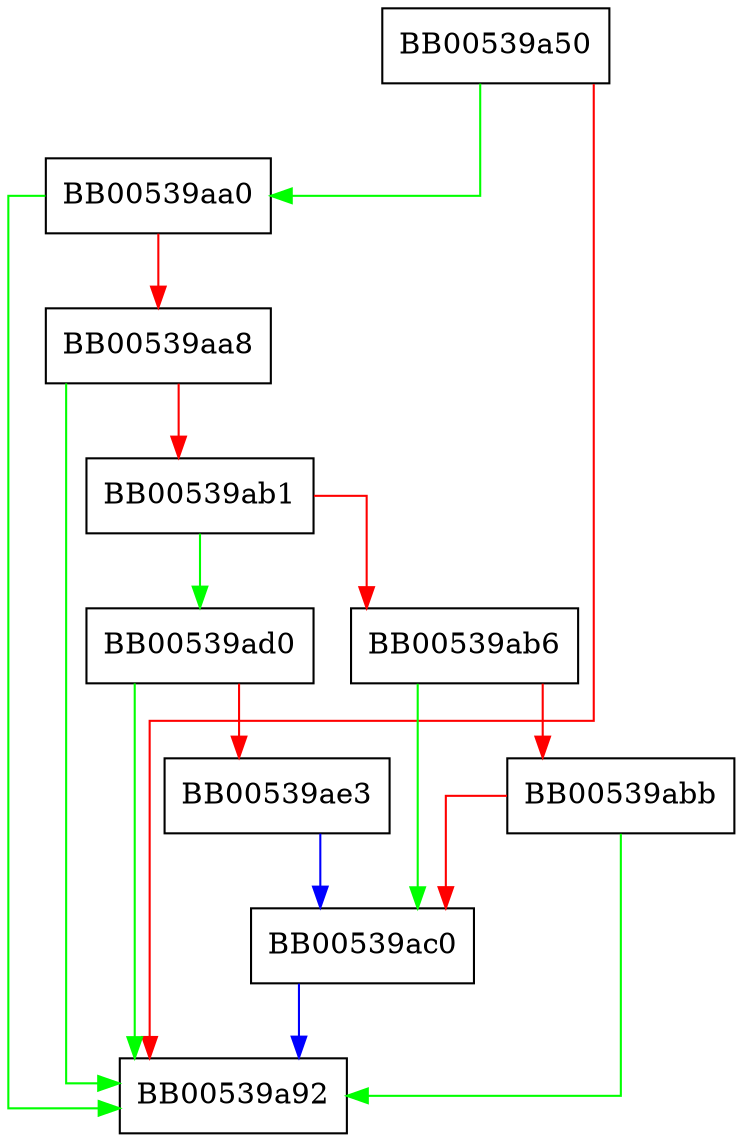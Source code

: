 digraph fd_write {
  node [shape="box"];
  graph [splines=ortho];
  BB00539a50 -> BB00539aa0 [color="green"];
  BB00539a50 -> BB00539a92 [color="red"];
  BB00539aa0 -> BB00539a92 [color="green"];
  BB00539aa0 -> BB00539aa8 [color="red"];
  BB00539aa8 -> BB00539a92 [color="green"];
  BB00539aa8 -> BB00539ab1 [color="red"];
  BB00539ab1 -> BB00539ad0 [color="green"];
  BB00539ab1 -> BB00539ab6 [color="red"];
  BB00539ab6 -> BB00539ac0 [color="green"];
  BB00539ab6 -> BB00539abb [color="red"];
  BB00539abb -> BB00539a92 [color="green"];
  BB00539abb -> BB00539ac0 [color="red"];
  BB00539ac0 -> BB00539a92 [color="blue"];
  BB00539ad0 -> BB00539a92 [color="green"];
  BB00539ad0 -> BB00539ae3 [color="red"];
  BB00539ae3 -> BB00539ac0 [color="blue"];
}